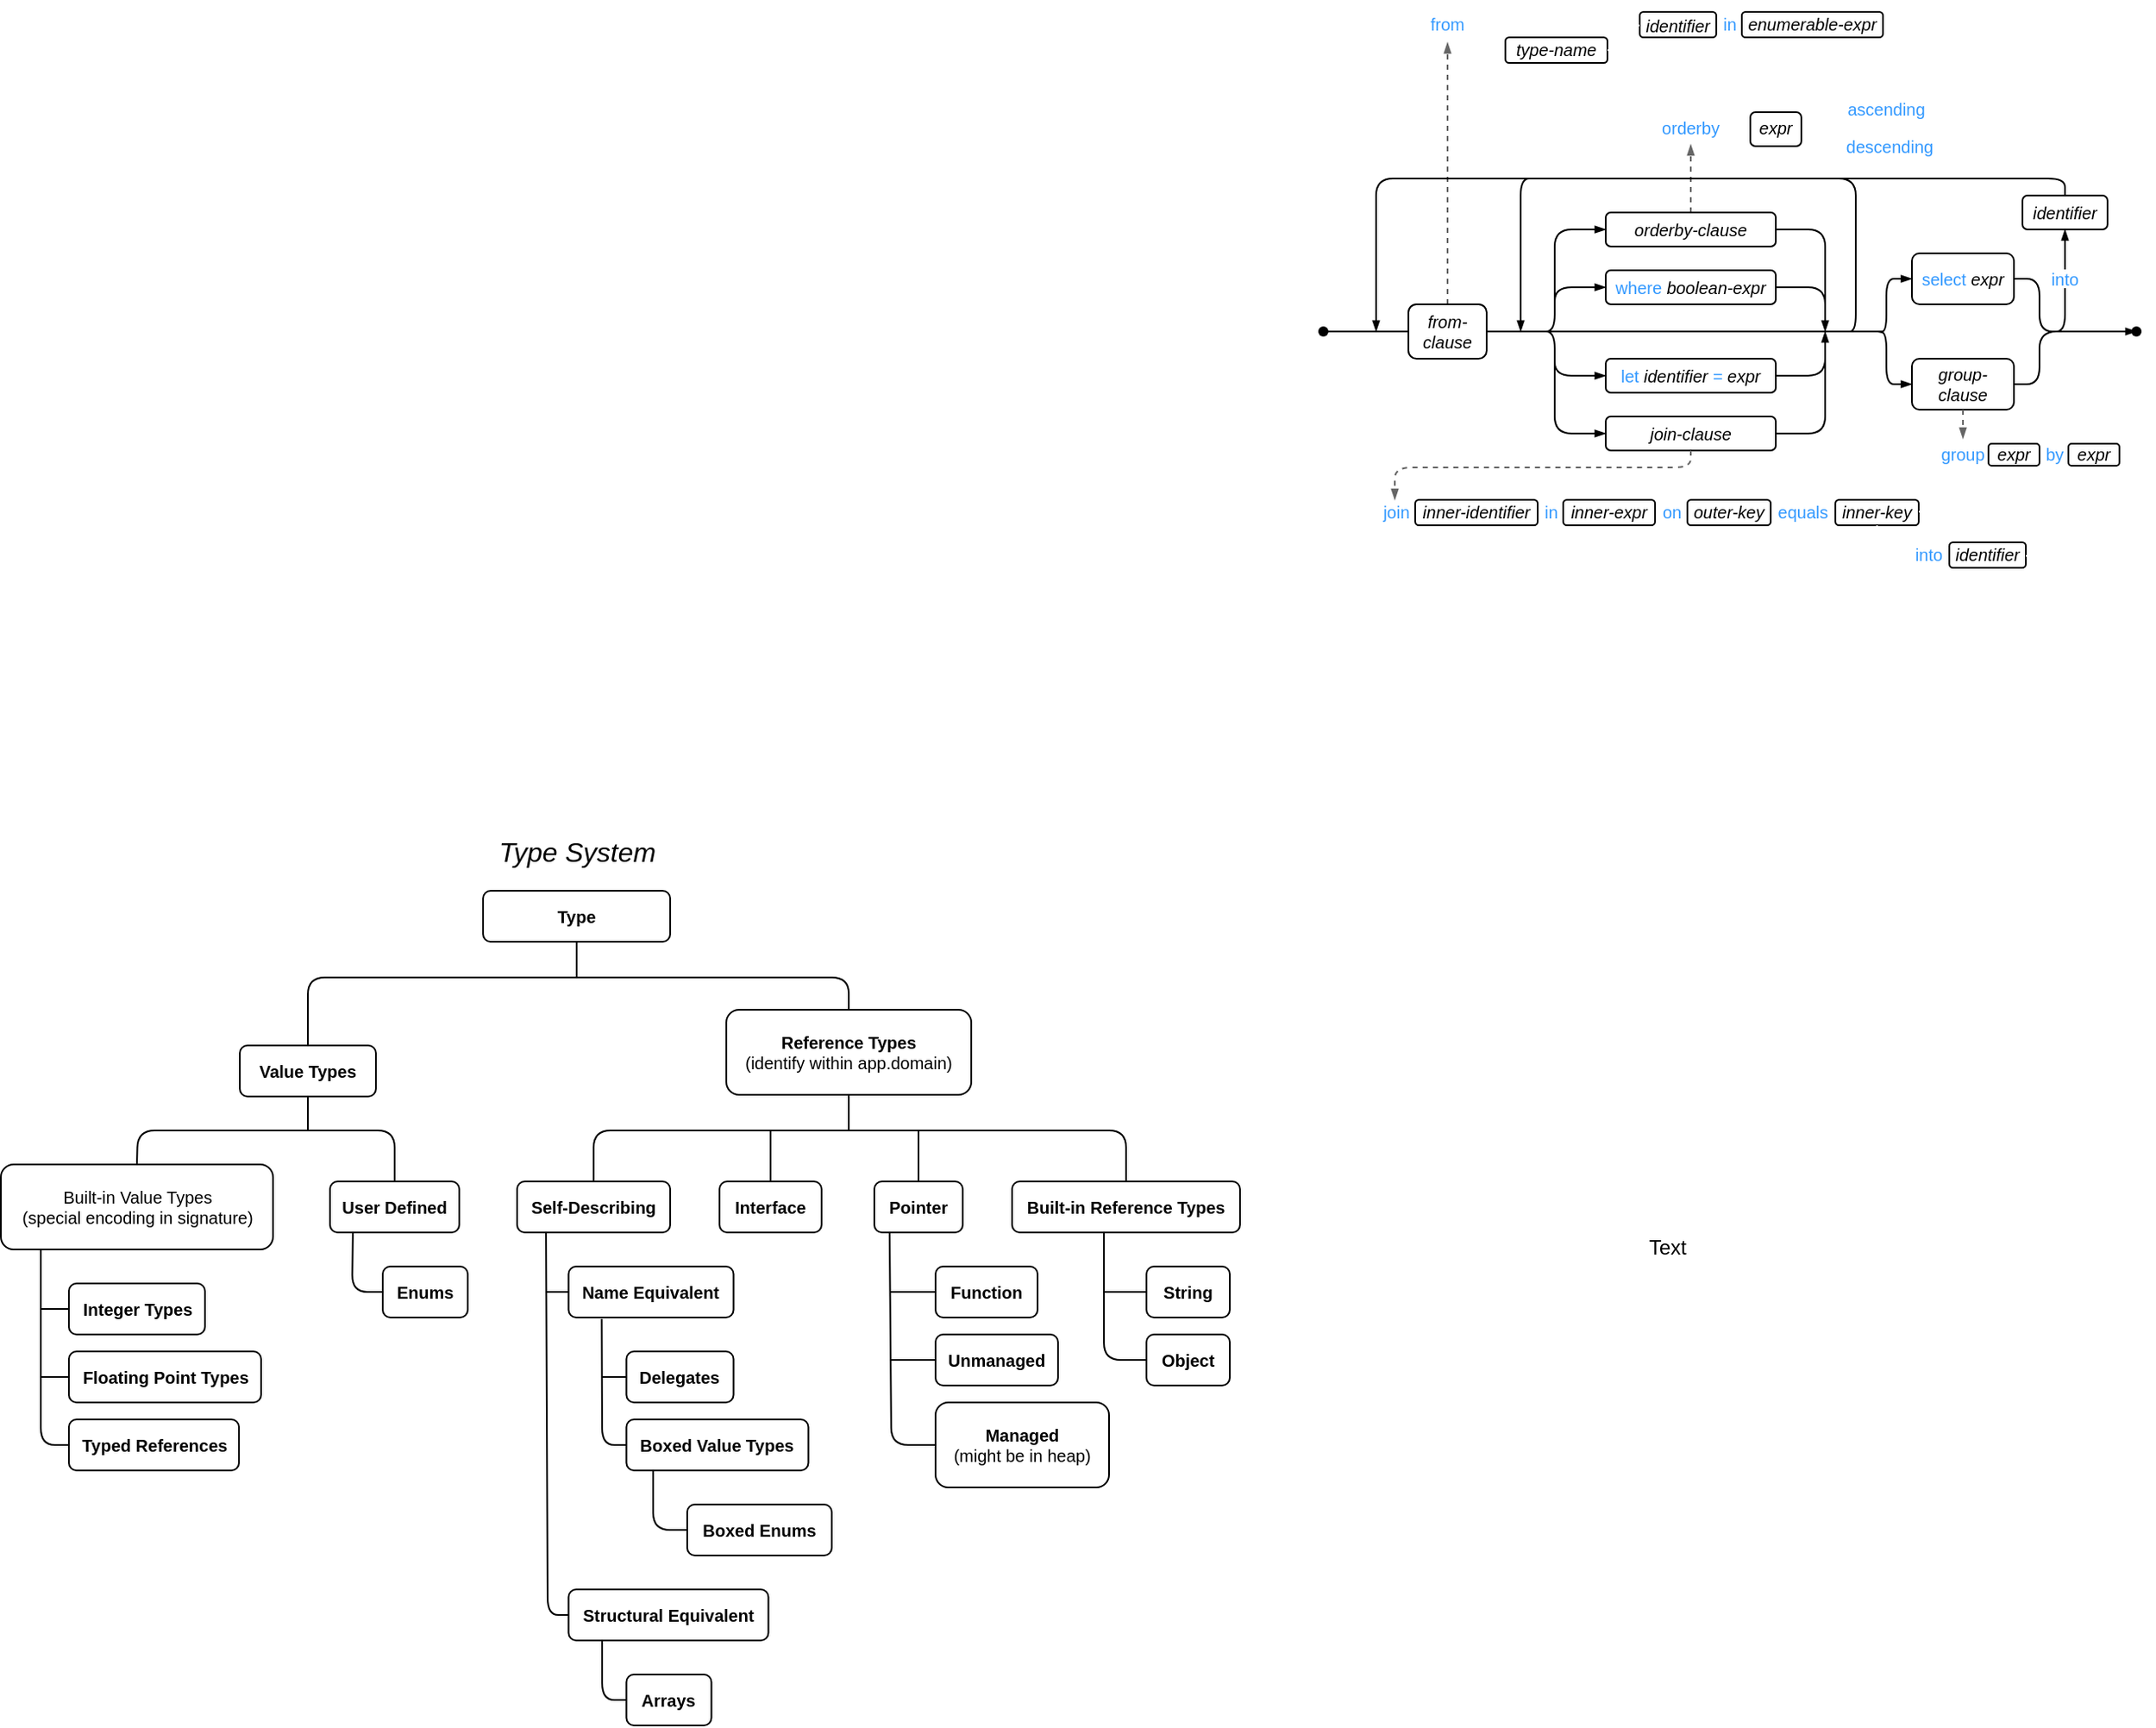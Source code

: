 <mxfile>
    <diagram id="xf4RxMV2rJQrgPPlynbd" name="第 1 页">
        <mxGraphModel dx="2622" dy="907" grid="0" gridSize="10" guides="1" tooltips="1" connect="1" arrows="1" fold="1" page="0" pageScale="1" pageWidth="827" pageHeight="1169" background="none" math="0" shadow="0">
            <root>
                <mxCell id="0"/>
                <mxCell id="1" parent="0"/>
                <mxCell id="51" value="" style="endArrow=blockThin;dashed=1;html=1;rounded=1;labelBackgroundColor=#CCCCCC;strokeColor=#666666;fontSize=6;fontColor=#FFFFFF;startSize=4;endSize=4;exitX=0.5;exitY=0;exitDx=0;exitDy=0;endFill=1;" parent="1" source="10" edge="1">
                    <mxGeometry width="50" height="50" relative="1" as="geometry">
                        <mxPoint x="220" y="290" as="sourcePoint"/>
                        <mxPoint x="220" y="280" as="targetPoint"/>
                    </mxGeometry>
                </mxCell>
                <mxCell id="50" value="" style="endArrow=blockThin;dashed=1;html=1;rounded=1;fontSize=6;fontColor=#FFFFFF;startSize=4;endSize=4;exitX=0.5;exitY=0;exitDx=0;exitDy=0;labelBackgroundColor=#CCCCCC;strokeColor=#666666;endFill=1;" parent="1" source="8" edge="1">
                    <mxGeometry width="50" height="50" relative="1" as="geometry">
                        <mxPoint x="-20" y="320" as="sourcePoint"/>
                        <mxPoint x="77" y="220" as="targetPoint"/>
                    </mxGeometry>
                </mxCell>
                <mxCell id="5" value="" style="shape=waypoint;fillStyle=solid;size=6;pointerEvents=1;points=[];fillColor=none;resizable=0;rotatable=0;perimeter=centerPerimeter;snapToPoint=1;rounded=1;" parent="1" vertex="1">
                    <mxGeometry x="-6" y="380" width="20" height="20" as="geometry"/>
                </mxCell>
                <mxCell id="9" value="" style="edgeStyle=orthogonalEdgeStyle;endArrow=none;html=1;rounded=1;endSize=8;startSize=8;exitX=0.62;exitY=0.649;exitDx=0;exitDy=0;exitPerimeter=0;" parent="1" source="5" target="8" edge="1">
                    <mxGeometry width="50" height="50" relative="1" as="geometry">
                        <mxPoint x="47" y="384" as="sourcePoint"/>
                        <mxPoint x="384" y="380" as="targetPoint"/>
                        <Array as="points"/>
                    </mxGeometry>
                </mxCell>
                <mxCell id="8" value="&lt;i&gt;from-clause&lt;/i&gt;" style="rounded=1;whiteSpace=wrap;html=1;fontSize=10;" parent="1" vertex="1">
                    <mxGeometry x="54" y="374" width="46" height="32" as="geometry"/>
                </mxCell>
                <mxCell id="10" value="&lt;i&gt;orderby-clause&lt;/i&gt;" style="rounded=1;whiteSpace=wrap;html=1;fontSize=10;" parent="1" vertex="1">
                    <mxGeometry x="170" y="320" width="100" height="20" as="geometry"/>
                </mxCell>
                <mxCell id="12" value="&lt;font color=&quot;#3399ff&quot;&gt;let&amp;nbsp;&lt;/font&gt;&lt;i&gt;identifier &lt;font color=&quot;#3399ff&quot;&gt;=&amp;nbsp;&lt;/font&gt;expr&lt;/i&gt;" style="rounded=1;whiteSpace=wrap;html=1;fontSize=10;" parent="1" vertex="1">
                    <mxGeometry x="170" y="406" width="100" height="20" as="geometry"/>
                </mxCell>
                <mxCell id="14" value="&lt;font color=&quot;#3399ff&quot;&gt;select&lt;/font&gt;&lt;i&gt;&lt;font color=&quot;#3399ff&quot;&gt;&amp;nbsp;&lt;/font&gt;expr&lt;/i&gt;" style="rounded=1;whiteSpace=wrap;html=1;fontSize=10;" parent="1" vertex="1">
                    <mxGeometry x="350" y="344" width="60" height="30" as="geometry"/>
                </mxCell>
                <mxCell id="15" value="&lt;i&gt;group-&lt;br&gt;clause&lt;/i&gt;" style="rounded=1;whiteSpace=wrap;html=1;fontSize=10;" parent="1" vertex="1">
                    <mxGeometry x="350" y="406" width="60" height="30" as="geometry"/>
                </mxCell>
                <mxCell id="16" value="" style="endArrow=none;html=1;rounded=1;endSize=4;startSize=4;fontSize=10;fontColor=#3399FF;edgeStyle=orthogonalEdgeStyle;exitX=1;exitY=0.5;exitDx=0;exitDy=0;endFill=0;" parent="1" source="8" edge="1">
                    <mxGeometry width="50" height="50" relative="1" as="geometry">
                        <mxPoint x="127" y="384" as="sourcePoint"/>
                        <mxPoint x="330" y="390" as="targetPoint"/>
                    </mxGeometry>
                </mxCell>
                <mxCell id="17" value="&lt;i&gt;join-clause&lt;/i&gt;" style="rounded=1;whiteSpace=wrap;html=1;fontSize=10;" parent="1" vertex="1">
                    <mxGeometry x="170" y="440" width="100" height="20" as="geometry"/>
                </mxCell>
                <mxCell id="19" value="" style="endArrow=blockThin;html=1;rounded=1;endSize=4;startSize=8;fontSize=10;fontColor=#3399FF;entryX=0;entryY=0.5;entryDx=0;entryDy=0;edgeStyle=orthogonalEdgeStyle;endFill=1;" parent="1" target="20" edge="1">
                    <mxGeometry width="50" height="50" relative="1" as="geometry">
                        <mxPoint x="130" y="390" as="sourcePoint"/>
                        <mxPoint x="170" y="358" as="targetPoint"/>
                        <Array as="points">
                            <mxPoint x="140" y="364"/>
                        </Array>
                    </mxGeometry>
                </mxCell>
                <mxCell id="20" value="&lt;font color=&quot;#3399ff&quot;&gt;where&amp;nbsp;&lt;/font&gt;&lt;i&gt;boolean-expr&lt;/i&gt;" style="rounded=1;whiteSpace=wrap;html=1;fontSize=10;" parent="1" vertex="1">
                    <mxGeometry x="170" y="354" width="100" height="20" as="geometry"/>
                </mxCell>
                <mxCell id="21" value="" style="endArrow=blockThin;html=1;rounded=1;endSize=4;startSize=8;fontSize=10;fontColor=#3399FF;entryX=0;entryY=0.5;entryDx=0;entryDy=0;edgeStyle=orthogonalEdgeStyle;endFill=1;" parent="1" target="10" edge="1">
                    <mxGeometry width="50" height="50" relative="1" as="geometry">
                        <mxPoint x="140" y="374" as="sourcePoint"/>
                        <mxPoint x="170" y="348" as="targetPoint"/>
                        <Array as="points">
                            <mxPoint x="140" y="330"/>
                        </Array>
                    </mxGeometry>
                </mxCell>
                <mxCell id="23" value="" style="endArrow=blockThin;html=1;rounded=1;endSize=4;startSize=8;fontSize=10;fontColor=#3399FF;entryX=0;entryY=0.5;entryDx=0;entryDy=0;edgeStyle=orthogonalEdgeStyle;endFill=1;" parent="1" edge="1">
                    <mxGeometry width="50" height="50" relative="1" as="geometry">
                        <mxPoint x="130" y="390" as="sourcePoint"/>
                        <mxPoint x="170" y="416" as="targetPoint"/>
                        <Array as="points">
                            <mxPoint x="140" y="416"/>
                        </Array>
                    </mxGeometry>
                </mxCell>
                <mxCell id="25" value="" style="endArrow=blockThin;html=1;rounded=1;endSize=4;startSize=8;fontSize=10;fontColor=#3399FF;edgeStyle=orthogonalEdgeStyle;endFill=1;" parent="1" edge="1">
                    <mxGeometry width="50" height="50" relative="1" as="geometry">
                        <mxPoint x="140" y="406" as="sourcePoint"/>
                        <mxPoint x="170" y="450" as="targetPoint"/>
                        <Array as="points">
                            <mxPoint x="140" y="450"/>
                            <mxPoint x="170" y="450"/>
                        </Array>
                    </mxGeometry>
                </mxCell>
                <mxCell id="26" value="" style="endArrow=none;html=1;rounded=1;endSize=4;startSize=4;fontSize=10;fontColor=#3399FF;entryX=1;entryY=0.5;entryDx=0;entryDy=0;edgeStyle=orthogonalEdgeStyle;endFill=0;startArrow=blockThin;startFill=1;" parent="1" target="20" edge="1">
                    <mxGeometry width="50" height="50" relative="1" as="geometry">
                        <mxPoint x="299" y="390" as="sourcePoint"/>
                        <mxPoint x="329" y="364" as="targetPoint"/>
                        <Array as="points">
                            <mxPoint x="299" y="364"/>
                        </Array>
                    </mxGeometry>
                </mxCell>
                <mxCell id="27" value="" style="endArrow=none;html=1;rounded=1;endSize=4;startSize=4;fontSize=10;fontColor=#3399FF;edgeStyle=orthogonalEdgeStyle;endFill=0;startArrow=none;startFill=0;" parent="1" edge="1">
                    <mxGeometry width="50" height="50" relative="1" as="geometry">
                        <mxPoint x="299" y="374" as="sourcePoint"/>
                        <mxPoint x="270" y="330" as="targetPoint"/>
                        <Array as="points">
                            <mxPoint x="299" y="330"/>
                            <mxPoint x="270" y="330"/>
                        </Array>
                    </mxGeometry>
                </mxCell>
                <mxCell id="29" value="" style="endArrow=none;html=1;rounded=1;endSize=4;startSize=4;fontSize=10;fontColor=#3399FF;entryX=1;entryY=0.5;entryDx=0;entryDy=0;edgeStyle=orthogonalEdgeStyle;endFill=0;startArrow=blockThin;startFill=1;" parent="1" edge="1">
                    <mxGeometry width="50" height="50" relative="1" as="geometry">
                        <mxPoint x="299" y="390" as="sourcePoint"/>
                        <mxPoint x="270" y="416" as="targetPoint"/>
                        <Array as="points">
                            <mxPoint x="299" y="416"/>
                        </Array>
                    </mxGeometry>
                </mxCell>
                <mxCell id="30" value="" style="endArrow=none;html=1;rounded=1;endSize=4;startSize=4;fontSize=10;fontColor=#3399FF;edgeStyle=orthogonalEdgeStyle;endFill=0;startArrow=none;startFill=0;" parent="1" edge="1">
                    <mxGeometry width="50" height="50" relative="1" as="geometry">
                        <mxPoint x="299" y="400" as="sourcePoint"/>
                        <mxPoint x="270" y="450" as="targetPoint"/>
                        <Array as="points">
                            <mxPoint x="299" y="400"/>
                            <mxPoint x="299" y="450"/>
                        </Array>
                    </mxGeometry>
                </mxCell>
                <mxCell id="33" value="" style="endArrow=blockThin;html=1;rounded=1;fontSize=10;fontColor=#3399FF;startSize=4;endSize=4;entryX=0;entryY=0.5;entryDx=0;entryDy=0;endFill=1;" parent="1" target="14" edge="1">
                    <mxGeometry width="50" height="50" relative="1" as="geometry">
                        <mxPoint x="330" y="390" as="sourcePoint"/>
                        <mxPoint x="360" y="380" as="targetPoint"/>
                        <Array as="points">
                            <mxPoint x="335" y="390"/>
                            <mxPoint x="335" y="359"/>
                        </Array>
                    </mxGeometry>
                </mxCell>
                <mxCell id="34" value="" style="endArrow=blockThin;html=1;rounded=1;fontSize=10;fontColor=#3399FF;startSize=4;endSize=4;entryX=0;entryY=0.5;entryDx=0;entryDy=0;endFill=1;" parent="1" target="15" edge="1">
                    <mxGeometry width="50" height="50" relative="1" as="geometry">
                        <mxPoint x="330" y="390" as="sourcePoint"/>
                        <mxPoint x="370" y="390" as="targetPoint"/>
                        <Array as="points">
                            <mxPoint x="335" y="391"/>
                            <mxPoint x="335" y="421"/>
                        </Array>
                    </mxGeometry>
                </mxCell>
                <mxCell id="35" value="" style="endArrow=blockThin;html=1;rounded=1;fontSize=10;fontColor=#3399FF;startSize=4;endSize=4;endFill=1;" parent="1" edge="1">
                    <mxGeometry width="50" height="50" relative="1" as="geometry">
                        <mxPoint x="310" y="390" as="sourcePoint"/>
                        <mxPoint x="35" y="390" as="targetPoint"/>
                        <Array as="points">
                            <mxPoint x="317" y="390"/>
                            <mxPoint x="317" y="300"/>
                            <mxPoint x="35" y="300"/>
                        </Array>
                    </mxGeometry>
                </mxCell>
                <mxCell id="37" value="" style="endArrow=none;html=1;rounded=1;fontSize=10;fontColor=#3399FF;startSize=4;endSize=4;startArrow=blockThin;startFill=1;" parent="1" edge="1">
                    <mxGeometry width="50" height="50" relative="1" as="geometry">
                        <mxPoint x="120" y="390" as="sourcePoint"/>
                        <mxPoint x="130" y="300" as="targetPoint"/>
                        <Array as="points">
                            <mxPoint x="120" y="300"/>
                        </Array>
                    </mxGeometry>
                </mxCell>
                <mxCell id="38" value="" style="endArrow=none;html=1;rounded=1;fontSize=10;fontColor=#3399FF;startSize=4;endSize=4;entryX=1;entryY=0.5;entryDx=0;entryDy=0;" parent="1" target="14" edge="1">
                    <mxGeometry width="50" height="50" relative="1" as="geometry">
                        <mxPoint x="440" y="390" as="sourcePoint"/>
                        <mxPoint x="420" y="360" as="targetPoint"/>
                        <Array as="points">
                            <mxPoint x="425" y="390"/>
                            <mxPoint x="425" y="359"/>
                        </Array>
                    </mxGeometry>
                </mxCell>
                <mxCell id="39" value="" style="endArrow=none;html=1;rounded=1;fontSize=10;fontColor=#3399FF;startSize=4;endSize=4;entryX=1;entryY=0.5;entryDx=0;entryDy=0;startArrow=blockThin;startFill=1;" parent="1" source="40" target="15" edge="1">
                    <mxGeometry width="50" height="50" relative="1" as="geometry">
                        <mxPoint x="460" y="390" as="sourcePoint"/>
                        <mxPoint x="420" y="369" as="targetPoint"/>
                        <Array as="points">
                            <mxPoint x="425" y="390"/>
                            <mxPoint x="425" y="421"/>
                        </Array>
                    </mxGeometry>
                </mxCell>
                <mxCell id="40" value="" style="shape=waypoint;fillStyle=solid;size=6;pointerEvents=1;points=[];fillColor=none;resizable=0;rotatable=0;perimeter=centerPerimeter;snapToPoint=1;fontSize=10;fontColor=#3399FF;rounded=1;" parent="1" vertex="1">
                    <mxGeometry x="472" y="380" width="20" height="20" as="geometry"/>
                </mxCell>
                <mxCell id="41" value="" style="endArrow=none;html=1;rounded=1;fontSize=10;fontColor=#3399FF;startSize=4;endSize=4;" parent="1" target="42" edge="1">
                    <mxGeometry width="50" height="50" relative="1" as="geometry">
                        <mxPoint x="430" y="390" as="sourcePoint"/>
                        <mxPoint x="440" y="370" as="targetPoint"/>
                        <Array as="points">
                            <mxPoint x="440" y="390"/>
                        </Array>
                    </mxGeometry>
                </mxCell>
                <mxCell id="47" style="edgeStyle=none;rounded=1;html=1;entryX=0.5;entryY=1;entryDx=0;entryDy=0;fontSize=10;fontColor=#3399FF;startArrow=none;startFill=0;endArrow=blockThin;endFill=1;startSize=4;endSize=4;" parent="1" source="42" target="45" edge="1">
                    <mxGeometry relative="1" as="geometry"/>
                </mxCell>
                <mxCell id="42" value="into" style="text;html=1;strokeColor=none;fillColor=none;align=center;verticalAlign=middle;whiteSpace=wrap;rounded=1;fontSize=10;fontColor=#3399FF;" parent="1" vertex="1">
                    <mxGeometry x="425" y="353.5" width="30" height="11" as="geometry"/>
                </mxCell>
                <mxCell id="43" value="" style="endArrow=none;html=1;rounded=1;fontSize=10;fontColor=#3399FF;startSize=4;endSize=4;startArrow=none;exitX=0.5;exitY=0;exitDx=0;exitDy=0;" parent="1" source="45" edge="1">
                    <mxGeometry width="50" height="50" relative="1" as="geometry">
                        <mxPoint x="440" y="300" as="sourcePoint"/>
                        <mxPoint x="300" y="300" as="targetPoint"/>
                        <Array as="points">
                            <mxPoint x="440" y="300"/>
                        </Array>
                    </mxGeometry>
                </mxCell>
                <mxCell id="45" value="&lt;i&gt;identifier&lt;/i&gt;" style="rounded=1;whiteSpace=wrap;html=1;fontSize=10;" parent="1" vertex="1">
                    <mxGeometry x="415" y="310" width="50" height="20" as="geometry"/>
                </mxCell>
                <mxCell id="48" value="query continuation" style="text;html=1;strokeColor=none;fillColor=none;align=center;verticalAlign=middle;whiteSpace=wrap;rounded=1;fontSize=6;fontColor=#FFFFFF;" parent="1" vertex="1">
                    <mxGeometry x="340" y="290" width="60" height="30" as="geometry"/>
                </mxCell>
                <mxCell id="49" value="SelectMany" style="text;html=1;strokeColor=none;fillColor=none;align=center;verticalAlign=middle;whiteSpace=wrap;rounded=1;fontSize=6;fontColor=#FFFFFF;rotation=-90;" parent="1" vertex="1">
                    <mxGeometry y="330" width="60" height="30" as="geometry"/>
                </mxCell>
                <mxCell id="52" value="orderby" style="text;html=1;strokeColor=none;fillColor=none;align=center;verticalAlign=middle;whiteSpace=wrap;rounded=1;fontSize=10;fontColor=#3399FF;" parent="1" vertex="1">
                    <mxGeometry x="205" y="264" width="30" height="11" as="geometry"/>
                </mxCell>
                <mxCell id="53" value="" style="endArrow=none;html=1;rounded=1;labelBackgroundColor=#CCCCCC;strokeColor=#FFFFFF;fontSize=6;fontColor=#FFFFFF;startSize=4;endSize=4;" parent="1" edge="1">
                    <mxGeometry width="50" height="50" relative="1" as="geometry">
                        <mxPoint x="239" y="271" as="sourcePoint"/>
                        <mxPoint x="391" y="271" as="targetPoint"/>
                    </mxGeometry>
                </mxCell>
                <mxCell id="55" value="&lt;i&gt;expr&lt;/i&gt;" style="rounded=1;whiteSpace=wrap;html=1;fontSize=10;align=center;verticalAlign=middle;spacingTop=-2;spacing=0;" parent="1" vertex="1">
                    <mxGeometry x="255" y="261" width="30" height="20" as="geometry"/>
                </mxCell>
                <mxCell id="56" value="" style="endArrow=none;html=1;rounded=1;labelBackgroundColor=#CCCCCC;strokeColor=#FFFFFF;fontSize=6;fontColor=#FFFFFF;startSize=4;endSize=4;" parent="1" edge="1">
                    <mxGeometry width="50" height="50" relative="1" as="geometry">
                        <mxPoint x="290" y="271" as="sourcePoint"/>
                        <mxPoint x="310" y="260" as="targetPoint"/>
                        <Array as="points">
                            <mxPoint x="300" y="271"/>
                            <mxPoint x="300" y="260"/>
                        </Array>
                    </mxGeometry>
                </mxCell>
                <mxCell id="57" value="ascending" style="text;html=1;strokeColor=none;fillColor=none;align=center;verticalAlign=middle;whiteSpace=wrap;rounded=1;fontSize=10;fontColor=#3399FF;" parent="1" vertex="1">
                    <mxGeometry x="320" y="253" width="30" height="11" as="geometry"/>
                </mxCell>
                <mxCell id="58" value="descending" style="text;html=1;strokeColor=none;fillColor=none;align=center;verticalAlign=middle;whiteSpace=wrap;rounded=1;fontSize=10;fontColor=#3399FF;" parent="1" vertex="1">
                    <mxGeometry x="322" y="275" width="30" height="11" as="geometry"/>
                </mxCell>
                <mxCell id="61" value="" style="endArrow=none;html=1;rounded=1;labelBackgroundColor=#CCCCCC;strokeColor=#FFFFFF;fontSize=6;fontColor=#FFFFFF;startSize=4;endSize=4;" parent="1" edge="1">
                    <mxGeometry width="50" height="50" relative="1" as="geometry">
                        <mxPoint x="290" y="271" as="sourcePoint"/>
                        <mxPoint x="310" y="282" as="targetPoint"/>
                        <Array as="points">
                            <mxPoint x="300" y="271"/>
                            <mxPoint x="300" y="282"/>
                        </Array>
                    </mxGeometry>
                </mxCell>
                <mxCell id="64" value="" style="endArrow=none;html=1;rounded=1;labelBackgroundColor=#CCCCCC;strokeColor=#FFFFFF;fontSize=6;fontColor=#FFFFFF;startSize=4;endSize=4;" parent="1" edge="1">
                    <mxGeometry width="50" height="50" relative="1" as="geometry">
                        <mxPoint x="363" y="282" as="sourcePoint"/>
                        <mxPoint x="380" y="271" as="targetPoint"/>
                        <Array as="points">
                            <mxPoint x="370" y="282"/>
                            <mxPoint x="370" y="271"/>
                        </Array>
                    </mxGeometry>
                </mxCell>
                <mxCell id="65" value="" style="endArrow=none;html=1;rounded=1;labelBackgroundColor=#CCCCCC;strokeColor=#FFFFFF;fontSize=6;fontColor=#FFFFFF;startSize=4;endSize=4;" parent="1" edge="1">
                    <mxGeometry width="50" height="50" relative="1" as="geometry">
                        <mxPoint x="360" y="260" as="sourcePoint"/>
                        <mxPoint x="380.5" y="271" as="targetPoint"/>
                        <Array as="points">
                            <mxPoint x="370" y="260"/>
                            <mxPoint x="370" y="271"/>
                        </Array>
                    </mxGeometry>
                </mxCell>
                <mxCell id="66" value="" style="endArrow=none;html=1;labelBackgroundColor=#CCCCCC;strokeColor=#FFFFFF;fontSize=6;fontColor=#FFFFFF;startSize=4;endSize=4;rounded=1;jumpSize=6;" parent="1" edge="1">
                    <mxGeometry width="50" height="50" relative="1" as="geometry">
                        <mxPoint x="370" y="271" as="sourcePoint"/>
                        <mxPoint x="260" y="250" as="targetPoint"/>
                        <Array as="points">
                            <mxPoint x="380" y="271"/>
                            <mxPoint x="380" y="250"/>
                        </Array>
                    </mxGeometry>
                </mxCell>
                <mxCell id="67" value="," style="text;html=1;align=center;verticalAlign=middle;resizable=0;points=[];autosize=1;strokeColor=none;fillColor=none;fontSize=6;fontColor=#FFFFFF;rounded=1;" parent="1" vertex="1">
                    <mxGeometry x="242" y="239" width="30" height="20" as="geometry"/>
                </mxCell>
                <mxCell id="68" value="" style="endArrow=none;html=1;rounded=1;labelBackgroundColor=#CCCCCC;strokeColor=#FFFFFF;fontSize=6;fontColor=#FFFFFF;startSize=4;endSize=4;jumpSize=6;startArrow=blockThin;startFill=1;" parent="1" edge="1">
                    <mxGeometry width="50" height="50" relative="1" as="geometry">
                        <mxPoint x="245" y="271" as="sourcePoint"/>
                        <mxPoint x="254" y="250" as="targetPoint"/>
                        <Array as="points">
                            <mxPoint x="245" y="250"/>
                        </Array>
                    </mxGeometry>
                </mxCell>
                <mxCell id="69" value="from" style="text;html=1;strokeColor=none;fillColor=none;align=center;verticalAlign=middle;whiteSpace=wrap;rounded=1;fontSize=10;fontColor=#3399FF;" parent="1" vertex="1">
                    <mxGeometry x="62" y="203" width="30" height="11" as="geometry"/>
                </mxCell>
                <mxCell id="70" value="" style="endArrow=none;html=1;rounded=1;labelBackgroundColor=#CCCCCC;strokeColor=#FFFFFF;fontSize=6;fontColor=#FFFFFF;startSize=4;endSize=4;jumpSize=6;entryX=0;entryY=0.5;entryDx=0;entryDy=0;" parent="1" target="71" edge="1">
                    <mxGeometry width="50" height="50" relative="1" as="geometry">
                        <mxPoint x="90" y="210" as="sourcePoint"/>
                        <mxPoint x="118" y="209.42" as="targetPoint"/>
                        <Array as="points">
                            <mxPoint x="102" y="210"/>
                            <mxPoint x="102" y="224"/>
                        </Array>
                    </mxGeometry>
                </mxCell>
                <mxCell id="71" value="&lt;i&gt;type-name&lt;/i&gt;" style="rounded=1;whiteSpace=wrap;html=1;fontSize=10;align=center;verticalAlign=middle;spacingTop=-2;spacing=0;" parent="1" vertex="1">
                    <mxGeometry x="111" y="217" width="60" height="15" as="geometry"/>
                </mxCell>
                <mxCell id="73" value="&lt;i&gt;identifier&lt;/i&gt;" style="rounded=1;whiteSpace=wrap;html=1;fontSize=10;align=center;verticalAlign=middle;spacingTop=0;spacing=0;" parent="1" vertex="1">
                    <mxGeometry x="190" y="202" width="45" height="15" as="geometry"/>
                </mxCell>
                <mxCell id="74" value="&lt;i&gt;enumerable-expr&lt;/i&gt;" style="rounded=1;whiteSpace=wrap;html=1;fontSize=10;align=center;verticalAlign=middle;spacingTop=-1;spacing=0;" parent="1" vertex="1">
                    <mxGeometry x="250" y="202" width="83" height="15" as="geometry"/>
                </mxCell>
                <mxCell id="75" value="in" style="text;html=1;strokeColor=none;fillColor=none;align=center;verticalAlign=middle;whiteSpace=wrap;rounded=1;fontSize=10;fontColor=#3399FF;" parent="1" vertex="1">
                    <mxGeometry x="228" y="203" width="30" height="11" as="geometry"/>
                </mxCell>
                <mxCell id="76" value="" style="endArrow=none;html=1;rounded=1;labelBackgroundColor=#CCCCCC;strokeColor=#FFFFFF;fontSize=6;fontColor=#FFFFFF;startSize=4;endSize=4;jumpSize=6;" parent="1" edge="1">
                    <mxGeometry width="50" height="50" relative="1" as="geometry">
                        <mxPoint x="90" y="210" as="sourcePoint"/>
                        <mxPoint x="190" y="210" as="targetPoint"/>
                        <Array as="points">
                            <mxPoint x="102" y="210"/>
                            <mxPoint x="103" y="196"/>
                            <mxPoint x="180" y="196"/>
                            <mxPoint x="181" y="210"/>
                        </Array>
                    </mxGeometry>
                </mxCell>
                <mxCell id="77" value="" style="endArrow=none;html=1;rounded=1;labelBackgroundColor=#CCCCCC;strokeColor=#FFFFFF;fontSize=6;fontColor=#FFFFFF;startSize=4;endSize=4;jumpSize=6;exitX=1;exitY=0.5;exitDx=0;exitDy=0;" parent="1" source="71" edge="1">
                    <mxGeometry width="50" height="50" relative="1" as="geometry">
                        <mxPoint x="170" y="225" as="sourcePoint"/>
                        <mxPoint x="190" y="210" as="targetPoint"/>
                        <Array as="points">
                            <mxPoint x="180" y="224"/>
                            <mxPoint x="181" y="210"/>
                        </Array>
                    </mxGeometry>
                </mxCell>
                <mxCell id="78" value="group" style="text;html=1;strokeColor=none;fillColor=none;align=center;verticalAlign=middle;whiteSpace=wrap;rounded=1;fontSize=10;fontColor=#3399FF;" parent="1" vertex="1">
                    <mxGeometry x="365" y="456" width="30" height="11" as="geometry"/>
                </mxCell>
                <mxCell id="79" value="by" style="text;html=1;strokeColor=none;fillColor=none;align=center;verticalAlign=middle;whiteSpace=wrap;rounded=1;fontSize=10;fontColor=#3399FF;" parent="1" vertex="1">
                    <mxGeometry x="419" y="456" width="30" height="11" as="geometry"/>
                </mxCell>
                <mxCell id="80" value="" style="endArrow=blockThin;dashed=1;html=1;rounded=1;fontSize=6;fontColor=#FFFFFF;startSize=4;endSize=4;exitX=0.5;exitY=1;exitDx=0;exitDy=0;labelBackgroundColor=#CCCCCC;strokeColor=#666666;endFill=1;" parent="1" source="15" edge="1">
                    <mxGeometry width="50" height="50" relative="1" as="geometry">
                        <mxPoint x="560" y="508" as="sourcePoint"/>
                        <mxPoint x="380" y="453" as="targetPoint"/>
                    </mxGeometry>
                </mxCell>
                <mxCell id="81" value="&lt;i&gt;expr&lt;/i&gt;" style="rounded=1;whiteSpace=wrap;html=1;fontSize=10;align=center;verticalAlign=middle;spacingTop=-2;spacing=0;" parent="1" vertex="1">
                    <mxGeometry x="395" y="456" width="30" height="13" as="geometry"/>
                </mxCell>
                <mxCell id="82" value="&lt;i&gt;expr&lt;/i&gt;" style="rounded=1;whiteSpace=wrap;html=1;fontSize=10;align=center;verticalAlign=middle;spacingTop=-2;spacing=0;" parent="1" vertex="1">
                    <mxGeometry x="442" y="456" width="30" height="13" as="geometry"/>
                </mxCell>
                <mxCell id="83" value="" style="endArrow=blockThin;dashed=1;html=1;rounded=1;fontSize=6;fontColor=#FFFFFF;startSize=4;endSize=4;exitX=0.5;exitY=1;exitDx=0;exitDy=0;labelBackgroundColor=#CCCCCC;strokeColor=#666666;endFill=1;" parent="1" source="17" edge="1">
                    <mxGeometry width="50" height="50" relative="1" as="geometry">
                        <mxPoint x="100" y="590" as="sourcePoint"/>
                        <mxPoint x="46" y="489" as="targetPoint"/>
                        <Array as="points">
                            <mxPoint x="220" y="470"/>
                            <mxPoint x="46" y="470"/>
                        </Array>
                    </mxGeometry>
                </mxCell>
                <mxCell id="84" value="join" style="text;html=1;strokeColor=none;fillColor=none;align=center;verticalAlign=middle;whiteSpace=wrap;rounded=1;fontSize=10;fontColor=#3399FF;" parent="1" vertex="1">
                    <mxGeometry x="32" y="490" width="30" height="11" as="geometry"/>
                </mxCell>
                <mxCell id="85" value="in" style="text;html=1;strokeColor=none;fillColor=none;align=center;verticalAlign=middle;whiteSpace=wrap;rounded=1;fontSize=10;fontColor=#3399FF;" parent="1" vertex="1">
                    <mxGeometry x="123" y="490" width="30" height="11" as="geometry"/>
                </mxCell>
                <mxCell id="86" value="on" style="text;html=1;strokeColor=none;fillColor=none;align=center;verticalAlign=middle;whiteSpace=wrap;rounded=1;fontSize=10;fontColor=#3399FF;" parent="1" vertex="1">
                    <mxGeometry x="194" y="491" width="30" height="10" as="geometry"/>
                </mxCell>
                <mxCell id="87" value="equals" style="text;html=1;strokeColor=none;fillColor=none;align=center;verticalAlign=middle;whiteSpace=wrap;rounded=1;fontSize=10;fontColor=#3399FF;" parent="1" vertex="1">
                    <mxGeometry x="271" y="490" width="30" height="11" as="geometry"/>
                </mxCell>
                <mxCell id="88" value="into" style="text;html=1;strokeColor=none;fillColor=none;align=center;verticalAlign=middle;whiteSpace=wrap;rounded=1;fontSize=10;fontColor=#3399FF;" parent="1" vertex="1">
                    <mxGeometry x="345" y="511" width="30" height="19" as="geometry"/>
                </mxCell>
                <mxCell id="89" value="&lt;i&gt;inner-identifier&lt;/i&gt;" style="rounded=1;whiteSpace=wrap;html=1;fontSize=10;align=center;verticalAlign=middle;spacingTop=-1;spacing=0;" parent="1" vertex="1">
                    <mxGeometry x="58" y="489" width="72" height="15" as="geometry"/>
                </mxCell>
                <mxCell id="90" value="&lt;i&gt;inner-expr&lt;/i&gt;" style="rounded=1;whiteSpace=wrap;html=1;fontSize=10;align=center;verticalAlign=middle;spacingTop=-1;spacing=0;" parent="1" vertex="1">
                    <mxGeometry x="145" y="489" width="54" height="15" as="geometry"/>
                </mxCell>
                <mxCell id="91" value="&lt;i&gt;outer-key&lt;/i&gt;" style="rounded=1;whiteSpace=wrap;html=1;fontSize=10;align=center;verticalAlign=middle;spacingTop=-1;spacing=0;" parent="1" vertex="1">
                    <mxGeometry x="218" y="489" width="49" height="15" as="geometry"/>
                </mxCell>
                <mxCell id="92" value="&lt;i&gt;inner-key&lt;/i&gt;" style="rounded=1;whiteSpace=wrap;html=1;fontSize=10;align=center;verticalAlign=middle;spacingTop=-1;spacing=0;" parent="1" vertex="1">
                    <mxGeometry x="305" y="489" width="49" height="15" as="geometry"/>
                </mxCell>
                <mxCell id="93" value="&lt;i&gt;identifier&lt;/i&gt;" style="rounded=1;whiteSpace=wrap;html=1;fontSize=10;align=center;verticalAlign=middle;spacingTop=-1;spacing=0;" parent="1" vertex="1">
                    <mxGeometry x="372" y="514" width="45" height="15" as="geometry"/>
                </mxCell>
                <mxCell id="94" value="" style="endArrow=none;html=1;rounded=1;labelBackgroundColor=#CCCCCC;strokeColor=#FFFFFF;fontSize=6;fontColor=#FFFFFF;startSize=4;endSize=4;jumpSize=6;" parent="1" edge="1">
                    <mxGeometry width="50" height="50" relative="1" as="geometry">
                        <mxPoint x="354" y="496" as="sourcePoint"/>
                        <mxPoint x="452" y="496" as="targetPoint"/>
                    </mxGeometry>
                </mxCell>
                <mxCell id="95" value="" style="endArrow=none;html=1;rounded=1;labelBackgroundColor=#CCCCCC;strokeColor=#FFFFFF;fontSize=6;fontColor=#FFFFFF;startSize=4;endSize=4;jumpSize=6;entryX=0.5;entryY=1;entryDx=0;entryDy=0;" parent="1" target="92" edge="1">
                    <mxGeometry width="50" height="50" relative="1" as="geometry">
                        <mxPoint x="350" y="522" as="sourcePoint"/>
                        <mxPoint x="340" y="520" as="targetPoint"/>
                        <Array as="points">
                            <mxPoint x="330" y="522"/>
                        </Array>
                    </mxGeometry>
                </mxCell>
                <mxCell id="96" value="" style="endArrow=blockThin;html=1;rounded=1;labelBackgroundColor=#CCCCCC;strokeColor=#FFFFFF;fontSize=6;fontColor=#FFFFFF;startSize=4;endSize=4;jumpSize=6;endFill=1;" parent="1" edge="1">
                    <mxGeometry width="50" height="50" relative="1" as="geometry">
                        <mxPoint x="417" y="522" as="sourcePoint"/>
                        <mxPoint x="434" y="497" as="targetPoint"/>
                        <Array as="points">
                            <mxPoint x="434" y="522"/>
                        </Array>
                    </mxGeometry>
                </mxCell>
                <mxCell id="98" value="&lt;i style=&quot;font-size: 16px;&quot;&gt;Type System&lt;/i&gt;" style="text;html=1;align=center;verticalAlign=middle;resizable=0;points=[];autosize=1;strokeColor=none;fillColor=none;fontSize=16;rounded=1;" parent="1" vertex="1">
                    <mxGeometry x="-490" y="680" width="110" height="31" as="geometry"/>
                </mxCell>
                <mxCell id="99" value="" style="endArrow=none;html=1;fontSize=16;exitX=0.5;exitY=0;exitDx=0;exitDy=0;rounded=1;entryX=0.5;entryY=0;entryDx=0;entryDy=0;" parent="1" source="101" target="102" edge="1">
                    <mxGeometry width="50" height="50" relative="1" as="geometry">
                        <mxPoint x="-594.98" y="789" as="sourcePoint"/>
                        <mxPoint x="-315" y="729" as="targetPoint"/>
                        <Array as="points">
                            <mxPoint x="-593" y="770"/>
                            <mxPoint x="-275" y="770"/>
                        </Array>
                    </mxGeometry>
                </mxCell>
                <mxCell id="101" value="&lt;b&gt;Value Types&lt;/b&gt;" style="rounded=1;whiteSpace=wrap;html=1;fontSize=10;spacing=0;" parent="1" vertex="1">
                    <mxGeometry x="-633" y="810" width="80" height="30" as="geometry"/>
                </mxCell>
                <mxCell id="102" value="&lt;b&gt;Reference Types&lt;/b&gt;&lt;br&gt;(identify within app.domain)" style="rounded=1;whiteSpace=wrap;html=1;fontSize=10;" parent="1" vertex="1">
                    <mxGeometry x="-347" y="789" width="144" height="50" as="geometry"/>
                </mxCell>
                <mxCell id="108" value="Built-in Value Types&lt;br&gt;(special encoding in signature)" style="rounded=1;whiteSpace=wrap;html=1;fontSize=10;spacing=0;" parent="1" vertex="1">
                    <mxGeometry x="-773.5" y="880" width="160" height="50" as="geometry"/>
                </mxCell>
                <mxCell id="110" value="&lt;b&gt;Type&lt;/b&gt;" style="rounded=1;whiteSpace=wrap;html=1;fontSize=10;spacing=0;" parent="1" vertex="1">
                    <mxGeometry x="-490" y="719" width="110" height="30" as="geometry"/>
                </mxCell>
                <mxCell id="111" value="&lt;b&gt;User Defined&lt;/b&gt;" style="rounded=1;whiteSpace=wrap;html=1;fontSize=10;spacing=0;" parent="1" vertex="1">
                    <mxGeometry x="-580" y="890" width="76" height="30" as="geometry"/>
                </mxCell>
                <mxCell id="112" value="&lt;b&gt;Enums&lt;/b&gt;" style="rounded=1;whiteSpace=wrap;html=1;fontSize=10;spacing=0;" parent="1" vertex="1">
                    <mxGeometry x="-549" y="940" width="50" height="30" as="geometry"/>
                </mxCell>
                <mxCell id="113" value="&lt;b&gt;Integer Types&lt;/b&gt;" style="rounded=1;whiteSpace=wrap;html=1;fontSize=10;spacing=0;" parent="1" vertex="1">
                    <mxGeometry x="-733.5" y="950" width="80" height="30" as="geometry"/>
                </mxCell>
                <mxCell id="114" value="&lt;b&gt;Floating Point Types&lt;/b&gt;" style="rounded=1;whiteSpace=wrap;html=1;fontSize=10;spacing=0;" parent="1" vertex="1">
                    <mxGeometry x="-733.5" y="990" width="113" height="30" as="geometry"/>
                </mxCell>
                <mxCell id="115" value="&lt;b&gt;Typed References&lt;/b&gt;" style="rounded=1;whiteSpace=wrap;html=1;fontSize=10;spacing=0;" parent="1" vertex="1">
                    <mxGeometry x="-733.5" y="1030" width="100" height="30" as="geometry"/>
                </mxCell>
                <mxCell id="116" value="&lt;b&gt;Self-Describing&lt;/b&gt;" style="rounded=1;whiteSpace=wrap;html=1;fontSize=10;spacing=0;" parent="1" vertex="1">
                    <mxGeometry x="-470" y="890" width="90" height="30" as="geometry"/>
                </mxCell>
                <mxCell id="117" value="&lt;b&gt;Name Equivalent&lt;/b&gt;" style="rounded=1;whiteSpace=wrap;html=1;fontSize=10;spacing=0;" parent="1" vertex="1">
                    <mxGeometry x="-439.75" y="940" width="97" height="30" as="geometry"/>
                </mxCell>
                <mxCell id="118" value="&lt;b&gt;Delegates&lt;/b&gt;" style="rounded=1;whiteSpace=wrap;html=1;fontSize=10;spacing=0;" parent="1" vertex="1">
                    <mxGeometry x="-405.75" y="990" width="63" height="30" as="geometry"/>
                </mxCell>
                <mxCell id="119" value="&lt;b&gt;Boxed Value Types&lt;/b&gt;" style="rounded=1;whiteSpace=wrap;html=1;fontSize=10;spacing=0;" parent="1" vertex="1">
                    <mxGeometry x="-405.75" y="1030" width="107" height="30" as="geometry"/>
                </mxCell>
                <mxCell id="120" value="&lt;b&gt;Boxed Enums&lt;/b&gt;" style="rounded=1;whiteSpace=wrap;html=1;fontSize=10;spacing=0;" parent="1" vertex="1">
                    <mxGeometry x="-370" y="1080" width="85" height="30" as="geometry"/>
                </mxCell>
                <mxCell id="121" value="&lt;b&gt;Structural Equivalent&lt;/b&gt;" style="rounded=1;whiteSpace=wrap;html=1;fontSize=10;spacing=0;" parent="1" vertex="1">
                    <mxGeometry x="-439.75" y="1130" width="117.5" height="30" as="geometry"/>
                </mxCell>
                <mxCell id="122" value="&lt;b&gt;Arrays&lt;/b&gt;" style="rounded=1;whiteSpace=wrap;html=1;fontSize=10;spacing=0;" parent="1" vertex="1">
                    <mxGeometry x="-405.75" y="1180" width="50" height="30" as="geometry"/>
                </mxCell>
                <mxCell id="124" value="&lt;b&gt;Interface&lt;/b&gt;" style="rounded=1;whiteSpace=wrap;html=1;fontSize=10;spacing=0;" parent="1" vertex="1">
                    <mxGeometry x="-351" y="890" width="60" height="30" as="geometry"/>
                </mxCell>
                <mxCell id="125" value="&lt;b&gt;Pointer&lt;/b&gt;" style="rounded=1;whiteSpace=wrap;html=1;fontSize=10;spacing=0;" parent="1" vertex="1">
                    <mxGeometry x="-260" y="890" width="52" height="30" as="geometry"/>
                </mxCell>
                <mxCell id="126" value="&lt;b&gt;Function&lt;/b&gt;" style="rounded=1;whiteSpace=wrap;html=1;fontSize=10;spacing=0;" parent="1" vertex="1">
                    <mxGeometry x="-224" y="940" width="60" height="30" as="geometry"/>
                </mxCell>
                <mxCell id="127" value="&lt;b&gt;Managed&lt;/b&gt;&lt;br&gt;(might be in heap)" style="rounded=1;whiteSpace=wrap;html=1;fontSize=10;spacing=0;" parent="1" vertex="1">
                    <mxGeometry x="-224" y="1020" width="102" height="50" as="geometry"/>
                </mxCell>
                <mxCell id="128" value="&lt;b&gt;Unmanaged&lt;/b&gt;" style="rounded=1;whiteSpace=wrap;html=1;fontSize=10;spacing=0;" parent="1" vertex="1">
                    <mxGeometry x="-224" y="980" width="72" height="30" as="geometry"/>
                </mxCell>
                <mxCell id="129" value="&lt;b&gt;Built-in Reference Types&lt;/b&gt;" style="rounded=1;whiteSpace=wrap;html=1;fontSize=10;spacing=0;" parent="1" vertex="1">
                    <mxGeometry x="-179" y="890" width="134" height="30" as="geometry"/>
                </mxCell>
                <mxCell id="130" value="&lt;b&gt;String&lt;/b&gt;" style="rounded=1;whiteSpace=wrap;html=1;fontSize=10;spacing=0;" parent="1" vertex="1">
                    <mxGeometry x="-100" y="940" width="49" height="30" as="geometry"/>
                </mxCell>
                <mxCell id="131" value="&lt;b&gt;Object&lt;/b&gt;" style="rounded=1;whiteSpace=wrap;html=1;fontSize=10;spacing=0;" parent="1" vertex="1">
                    <mxGeometry x="-100" y="980" width="49" height="30" as="geometry"/>
                </mxCell>
                <mxCell id="132" value="" style="endArrow=none;html=1;fontSize=10;exitX=0;exitY=0.5;exitDx=0;exitDy=0;rounded=1;" parent="1" source="115" edge="1">
                    <mxGeometry width="50" height="50" relative="1" as="geometry">
                        <mxPoint x="-750" y="1060" as="sourcePoint"/>
                        <mxPoint x="-750" y="930" as="targetPoint"/>
                        <Array as="points">
                            <mxPoint x="-750" y="1045"/>
                        </Array>
                    </mxGeometry>
                </mxCell>
                <mxCell id="133" value="" style="endArrow=none;html=1;rounded=1;fontSize=10;entryX=0;entryY=0.5;entryDx=0;entryDy=0;" parent="1" target="114" edge="1">
                    <mxGeometry width="50" height="50" relative="1" as="geometry">
                        <mxPoint x="-750" y="1005" as="sourcePoint"/>
                        <mxPoint x="-740" y="1000" as="targetPoint"/>
                    </mxGeometry>
                </mxCell>
                <mxCell id="134" value="" style="endArrow=none;html=1;rounded=1;fontSize=10;entryX=0;entryY=0.5;entryDx=0;entryDy=0;" parent="1" target="113" edge="1">
                    <mxGeometry width="50" height="50" relative="1" as="geometry">
                        <mxPoint x="-750" y="965" as="sourcePoint"/>
                        <mxPoint x="-740" y="970" as="targetPoint"/>
                    </mxGeometry>
                </mxCell>
                <mxCell id="135" value="" style="endArrow=none;html=1;rounded=1;fontSize=10;exitX=0.5;exitY=0;exitDx=0;exitDy=0;" parent="1" source="108" edge="1">
                    <mxGeometry width="50" height="50" relative="1" as="geometry">
                        <mxPoint x="-620" y="920" as="sourcePoint"/>
                        <mxPoint x="-584" y="860" as="targetPoint"/>
                        <Array as="points">
                            <mxPoint x="-693" y="860"/>
                            <mxPoint x="-593" y="860"/>
                        </Array>
                    </mxGeometry>
                </mxCell>
                <mxCell id="136" value="" style="endArrow=none;html=1;rounded=1;fontSize=10;entryX=0.177;entryY=0.996;entryDx=0;entryDy=0;entryPerimeter=0;exitX=0;exitY=0.5;exitDx=0;exitDy=0;" parent="1" source="112" target="111" edge="1">
                    <mxGeometry width="50" height="50" relative="1" as="geometry">
                        <mxPoint x="-620" y="990" as="sourcePoint"/>
                        <mxPoint x="-570" y="940" as="targetPoint"/>
                        <Array as="points">
                            <mxPoint x="-567" y="955"/>
                        </Array>
                    </mxGeometry>
                </mxCell>
                <mxCell id="137" value="" style="endArrow=none;html=1;rounded=1;fontSize=10;entryX=0.5;entryY=0;entryDx=0;entryDy=0;" parent="1" target="111" edge="1">
                    <mxGeometry width="50" height="50" relative="1" as="geometry">
                        <mxPoint x="-600" y="860" as="sourcePoint"/>
                        <mxPoint x="-470" y="840" as="targetPoint"/>
                        <Array as="points">
                            <mxPoint x="-542" y="860"/>
                        </Array>
                    </mxGeometry>
                </mxCell>
                <mxCell id="138" value="" style="endArrow=none;html=1;rounded=1;fontSize=10;exitX=0;exitY=0.5;exitDx=0;exitDy=0;" parent="1" source="121" edge="1">
                    <mxGeometry width="50" height="50" relative="1" as="geometry">
                        <mxPoint x="-453" y="1314.667" as="sourcePoint"/>
                        <mxPoint x="-453" y="920" as="targetPoint"/>
                        <Array as="points">
                            <mxPoint x="-452" y="1145"/>
                        </Array>
                    </mxGeometry>
                </mxCell>
                <mxCell id="139" value="" style="endArrow=none;html=1;rounded=1;fontSize=10;entryX=0;entryY=0.5;entryDx=0;entryDy=0;" parent="1" target="117" edge="1">
                    <mxGeometry width="50" height="50" relative="1" as="geometry">
                        <mxPoint x="-453" y="955" as="sourcePoint"/>
                        <mxPoint x="-460" y="980" as="targetPoint"/>
                    </mxGeometry>
                </mxCell>
                <mxCell id="140" value="" style="endArrow=none;html=1;rounded=1;fontSize=10;entryX=0.168;entryY=1;entryDx=0;entryDy=0;entryPerimeter=0;exitX=0;exitY=0.5;exitDx=0;exitDy=0;" parent="1" source="122" target="121" edge="1">
                    <mxGeometry width="50" height="50" relative="1" as="geometry">
                        <mxPoint x="-470" y="1230" as="sourcePoint"/>
                        <mxPoint x="-420" y="1180" as="targetPoint"/>
                        <Array as="points">
                            <mxPoint x="-420" y="1195"/>
                        </Array>
                    </mxGeometry>
                </mxCell>
                <mxCell id="142" value="" style="endArrow=none;html=1;rounded=1;fontSize=10;entryX=0;entryY=0.5;entryDx=0;entryDy=0;" parent="1" target="118" edge="1">
                    <mxGeometry width="50" height="50" relative="1" as="geometry">
                        <mxPoint x="-420" y="1005" as="sourcePoint"/>
                        <mxPoint x="-420" y="1000" as="targetPoint"/>
                    </mxGeometry>
                </mxCell>
                <mxCell id="144" value="" style="endArrow=none;html=1;rounded=1;fontSize=10;entryX=0;entryY=0.5;entryDx=0;entryDy=0;exitX=0.201;exitY=1.029;exitDx=0;exitDy=0;exitPerimeter=0;" parent="1" source="117" target="119" edge="1">
                    <mxGeometry width="50" height="50" relative="1" as="geometry">
                        <mxPoint x="-440" y="990" as="sourcePoint"/>
                        <mxPoint x="-420" y="1020" as="targetPoint"/>
                        <Array as="points">
                            <mxPoint x="-420" y="1045"/>
                        </Array>
                    </mxGeometry>
                </mxCell>
                <mxCell id="145" value="" style="endArrow=none;html=1;rounded=1;fontSize=10;entryX=0.147;entryY=1;entryDx=0;entryDy=0;entryPerimeter=0;exitX=0;exitY=0.5;exitDx=0;exitDy=0;" parent="1" source="120" target="119" edge="1">
                    <mxGeometry width="50" height="50" relative="1" as="geometry">
                        <mxPoint x="-420" y="1120" as="sourcePoint"/>
                        <mxPoint x="-370" y="1070" as="targetPoint"/>
                        <Array as="points">
                            <mxPoint x="-390" y="1095"/>
                        </Array>
                    </mxGeometry>
                </mxCell>
                <mxCell id="146" value="" style="endArrow=none;html=1;rounded=1;fontSize=10;exitX=0;exitY=0.5;exitDx=0;exitDy=0;" parent="1" source="131" edge="1">
                    <mxGeometry width="50" height="50" relative="1" as="geometry">
                        <mxPoint x="-170" y="990" as="sourcePoint"/>
                        <mxPoint x="-125" y="920" as="targetPoint"/>
                        <Array as="points">
                            <mxPoint x="-125" y="995"/>
                        </Array>
                    </mxGeometry>
                </mxCell>
                <mxCell id="147" value="" style="endArrow=none;html=1;rounded=1;fontSize=10;entryX=0;entryY=0.5;entryDx=0;entryDy=0;" parent="1" target="130" edge="1">
                    <mxGeometry width="50" height="50" relative="1" as="geometry">
                        <mxPoint x="-125" y="955" as="sourcePoint"/>
                        <mxPoint x="-110" y="960" as="targetPoint"/>
                    </mxGeometry>
                </mxCell>
                <mxCell id="148" value="" style="endArrow=none;html=1;rounded=1;fontSize=10;exitX=0;exitY=0.5;exitDx=0;exitDy=0;" parent="1" source="127" edge="1">
                    <mxGeometry width="50" height="50" relative="1" as="geometry">
                        <mxPoint x="-290" y="1000" as="sourcePoint"/>
                        <mxPoint x="-251" y="920" as="targetPoint"/>
                        <Array as="points">
                            <mxPoint x="-250" y="1045"/>
                        </Array>
                    </mxGeometry>
                </mxCell>
                <mxCell id="150" value="" style="endArrow=none;html=1;rounded=1;fontSize=10;entryX=0;entryY=0.5;entryDx=0;entryDy=0;" parent="1" target="126" edge="1">
                    <mxGeometry width="50" height="50" relative="1" as="geometry">
                        <mxPoint x="-251" y="955" as="sourcePoint"/>
                        <mxPoint x="-240" y="970" as="targetPoint"/>
                    </mxGeometry>
                </mxCell>
                <mxCell id="151" value="" style="endArrow=none;html=1;rounded=1;fontSize=10;entryX=0;entryY=0.5;entryDx=0;entryDy=0;" parent="1" target="128" edge="1">
                    <mxGeometry width="50" height="50" relative="1" as="geometry">
                        <mxPoint x="-250" y="995" as="sourcePoint"/>
                        <mxPoint x="-230" y="970" as="targetPoint"/>
                    </mxGeometry>
                </mxCell>
                <mxCell id="152" value="" style="endArrow=none;html=1;rounded=1;fontSize=10;exitX=0.5;exitY=0;exitDx=0;exitDy=0;entryX=0.5;entryY=0;entryDx=0;entryDy=0;" parent="1" source="116" target="129" edge="1">
                    <mxGeometry width="50" height="50" relative="1" as="geometry">
                        <mxPoint x="-460" y="860" as="sourcePoint"/>
                        <mxPoint x="-110" y="860" as="targetPoint"/>
                        <Array as="points">
                            <mxPoint x="-425" y="860"/>
                            <mxPoint x="-112" y="860"/>
                        </Array>
                    </mxGeometry>
                </mxCell>
                <mxCell id="153" value="" style="endArrow=none;html=1;rounded=1;fontSize=10;entryX=0.5;entryY=0;entryDx=0;entryDy=0;" parent="1" target="124" edge="1">
                    <mxGeometry width="50" height="50" relative="1" as="geometry">
                        <mxPoint x="-321" y="860" as="sourcePoint"/>
                        <mxPoint x="-310" y="820" as="targetPoint"/>
                    </mxGeometry>
                </mxCell>
                <mxCell id="154" value="" style="endArrow=none;html=1;rounded=1;fontSize=10;entryX=0.5;entryY=0;entryDx=0;entryDy=0;" parent="1" target="125" edge="1">
                    <mxGeometry width="50" height="50" relative="1" as="geometry">
                        <mxPoint x="-234" y="860" as="sourcePoint"/>
                        <mxPoint x="-270" y="860" as="targetPoint"/>
                    </mxGeometry>
                </mxCell>
                <mxCell id="155" value="" style="endArrow=none;html=1;rounded=1;fontSize=10;entryX=0.5;entryY=1;entryDx=0;entryDy=0;" parent="1" target="102" edge="1">
                    <mxGeometry width="50" height="50" relative="1" as="geometry">
                        <mxPoint x="-275" y="860" as="sourcePoint"/>
                        <mxPoint x="-280" y="860" as="targetPoint"/>
                    </mxGeometry>
                </mxCell>
                <mxCell id="156" value="" style="endArrow=none;html=1;rounded=1;fontSize=10;entryX=0.5;entryY=1;entryDx=0;entryDy=0;" parent="1" target="110" edge="1">
                    <mxGeometry width="50" height="50" relative="1" as="geometry">
                        <mxPoint x="-435" y="770" as="sourcePoint"/>
                        <mxPoint x="-470" y="730" as="targetPoint"/>
                    </mxGeometry>
                </mxCell>
                <mxCell id="157" value="" style="endArrow=none;html=1;rounded=1;entryX=0.5;entryY=1;entryDx=0;entryDy=0;" parent="1" target="101" edge="1">
                    <mxGeometry width="50" height="50" relative="1" as="geometry">
                        <mxPoint x="-593" y="860" as="sourcePoint"/>
                        <mxPoint x="-562" y="854" as="targetPoint"/>
                    </mxGeometry>
                </mxCell>
                <mxCell id="158" value="Text" style="text;html=1;align=center;verticalAlign=middle;resizable=0;points=[];autosize=1;strokeColor=none;fillColor=none;" vertex="1" parent="1">
                    <mxGeometry x="186" y="916" width="40" height="26" as="geometry"/>
                </mxCell>
            </root>
        </mxGraphModel>
    </diagram>
</mxfile>